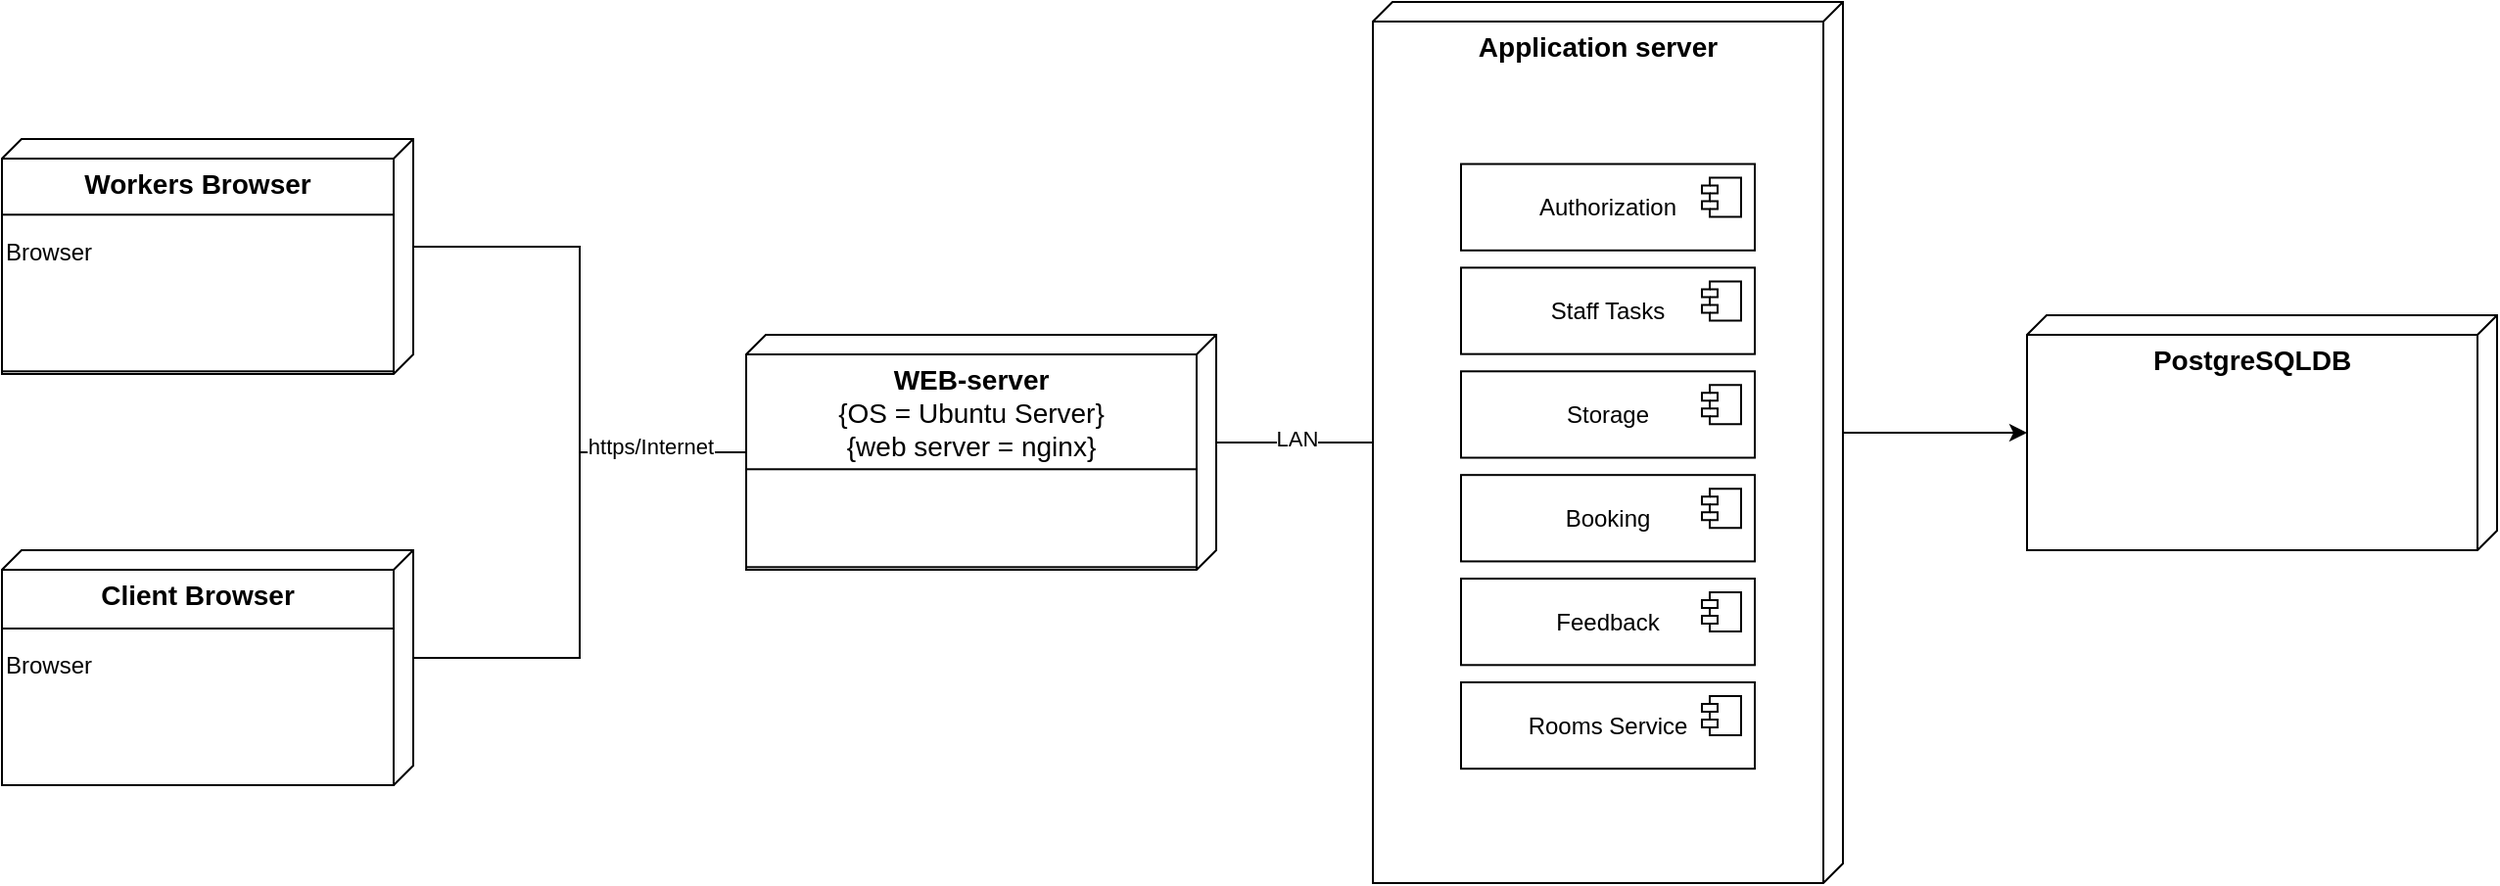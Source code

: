 <mxfile version="22.1.9" type="device">
  <diagram name="Страница — 1" id="oFiIXjNsyDwImWtT9eCz">
    <mxGraphModel dx="1412" dy="737" grid="1" gridSize="10" guides="1" tooltips="1" connect="1" arrows="1" fold="1" page="1" pageScale="1" pageWidth="3300" pageHeight="2339" math="0" shadow="0">
      <root>
        <mxCell id="0" />
        <mxCell id="1" parent="0" />
        <mxCell id="FpbdKxaoznBfLcVYZu0W-26" style="edgeStyle=orthogonalEdgeStyle;rounded=0;orthogonalLoop=1;jettySize=auto;html=1;exitX=0;exitY=0;exitDx=55;exitDy=0;exitPerimeter=0;endArrow=none;endFill=0;" edge="1" parent="1" source="FpbdKxaoznBfLcVYZu0W-1" target="FpbdKxaoznBfLcVYZu0W-4">
          <mxGeometry relative="1" as="geometry" />
        </mxCell>
        <mxCell id="FpbdKxaoznBfLcVYZu0W-27" value="LAN" style="edgeLabel;html=1;align=center;verticalAlign=middle;resizable=0;points=[];" vertex="1" connectable="0" parent="FpbdKxaoznBfLcVYZu0W-26">
          <mxGeometry x="0.025" y="2" relative="1" as="geometry">
            <mxPoint as="offset" />
          </mxGeometry>
        </mxCell>
        <mxCell id="FpbdKxaoznBfLcVYZu0W-1" value="&lt;font style=&quot;font-size: 14px;&quot;&gt;&lt;b&gt;WEB-server&lt;/b&gt;&lt;br&gt;{OS = Ubuntu Server}&lt;br&gt;{web server = nginx}&lt;br&gt;&lt;/font&gt;" style="verticalAlign=top;align=center;spacingTop=8;spacingLeft=2;spacingRight=12;shape=cube;size=10;direction=south;fontStyle=0;html=1;whiteSpace=wrap;container=1;" vertex="1" parent="1">
          <mxGeometry x="590" y="340" width="240" height="120" as="geometry" />
        </mxCell>
        <mxCell id="FpbdKxaoznBfLcVYZu0W-31" value="" style="html=1;whiteSpace=wrap;" vertex="1" parent="FpbdKxaoznBfLcVYZu0W-1">
          <mxGeometry y="68.65" width="230" height="50" as="geometry" />
        </mxCell>
        <mxCell id="FpbdKxaoznBfLcVYZu0W-23" style="edgeStyle=orthogonalEdgeStyle;rounded=0;orthogonalLoop=1;jettySize=auto;html=1;exitX=0;exitY=0;exitDx=55;exitDy=0;exitPerimeter=0;endArrow=none;endFill=0;" edge="1" parent="1" source="FpbdKxaoznBfLcVYZu0W-2" target="FpbdKxaoznBfLcVYZu0W-1">
          <mxGeometry relative="1" as="geometry" />
        </mxCell>
        <mxCell id="FpbdKxaoznBfLcVYZu0W-2" value="&lt;font style=&quot;font-size: 14px;&quot;&gt;&lt;b&gt;Workers Browser&lt;/b&gt;&lt;/font&gt;" style="verticalAlign=top;align=center;spacingTop=8;spacingLeft=2;spacingRight=12;shape=cube;size=10;direction=south;fontStyle=0;html=1;whiteSpace=wrap;container=1;" vertex="1" parent="1">
          <mxGeometry x="210" y="240" width="210" height="120" as="geometry" />
        </mxCell>
        <mxCell id="FpbdKxaoznBfLcVYZu0W-33" value="Browser&lt;br&gt;&lt;br&gt;&lt;br&gt;&lt;br&gt;" style="html=1;whiteSpace=wrap;align=left;" vertex="1" parent="FpbdKxaoznBfLcVYZu0W-2">
          <mxGeometry y="38.65" width="200" height="80" as="geometry" />
        </mxCell>
        <mxCell id="FpbdKxaoznBfLcVYZu0W-24" style="edgeStyle=orthogonalEdgeStyle;rounded=0;orthogonalLoop=1;jettySize=auto;html=1;exitX=0;exitY=0;exitDx=55;exitDy=0;exitPerimeter=0;endArrow=none;endFill=0;" edge="1" parent="1" source="FpbdKxaoznBfLcVYZu0W-3" target="FpbdKxaoznBfLcVYZu0W-1">
          <mxGeometry relative="1" as="geometry" />
        </mxCell>
        <mxCell id="FpbdKxaoznBfLcVYZu0W-25" value="https/Internet" style="edgeLabel;html=1;align=center;verticalAlign=middle;resizable=0;points=[];" vertex="1" connectable="0" parent="FpbdKxaoznBfLcVYZu0W-24">
          <mxGeometry x="0.644" y="3" relative="1" as="geometry">
            <mxPoint as="offset" />
          </mxGeometry>
        </mxCell>
        <mxCell id="FpbdKxaoznBfLcVYZu0W-3" value="&lt;font style=&quot;font-size: 14px;&quot;&gt;&lt;b&gt;Client Browser&lt;/b&gt;&lt;/font&gt;" style="verticalAlign=top;align=center;spacingTop=8;spacingLeft=2;spacingRight=12;shape=cube;size=10;direction=south;fontStyle=0;html=1;whiteSpace=wrap;container=1;" vertex="1" parent="1">
          <mxGeometry x="210" y="450" width="210" height="120" as="geometry" />
        </mxCell>
        <mxCell id="FpbdKxaoznBfLcVYZu0W-32" value="Browser&lt;br&gt;&lt;br&gt;&lt;br&gt;&lt;br&gt;" style="html=1;whiteSpace=wrap;align=left;" vertex="1" parent="FpbdKxaoznBfLcVYZu0W-3">
          <mxGeometry y="40" width="200" height="80" as="geometry" />
        </mxCell>
        <mxCell id="FpbdKxaoznBfLcVYZu0W-28" style="edgeStyle=orthogonalEdgeStyle;rounded=0;orthogonalLoop=1;jettySize=auto;html=1;exitX=0;exitY=0;exitDx=220;exitDy=0;exitPerimeter=0;endArrow=classic;endFill=1;" edge="1" parent="1" source="FpbdKxaoznBfLcVYZu0W-4" target="FpbdKxaoznBfLcVYZu0W-22">
          <mxGeometry relative="1" as="geometry" />
        </mxCell>
        <mxCell id="FpbdKxaoznBfLcVYZu0W-4" value="&lt;font style=&quot;font-size: 14px;&quot;&gt;&lt;b&gt;Application server&lt;/b&gt;&lt;br&gt;&lt;/font&gt;" style="verticalAlign=top;align=center;spacingTop=8;spacingLeft=2;spacingRight=12;shape=cube;size=10;direction=south;fontStyle=0;html=1;whiteSpace=wrap;container=1;" vertex="1" parent="1">
          <mxGeometry x="910" y="170" width="240" height="450" as="geometry" />
        </mxCell>
        <mxCell id="FpbdKxaoznBfLcVYZu0W-7" value="Authorization" style="html=1;dropTarget=0;whiteSpace=wrap;" vertex="1" parent="FpbdKxaoznBfLcVYZu0W-4">
          <mxGeometry x="45" y="82.765" width="150" height="44.118" as="geometry" />
        </mxCell>
        <mxCell id="FpbdKxaoznBfLcVYZu0W-8" value="" style="shape=module;jettyWidth=8;jettyHeight=4;" vertex="1" parent="FpbdKxaoznBfLcVYZu0W-7">
          <mxGeometry x="1" width="20" height="20" relative="1" as="geometry">
            <mxPoint x="-27" y="7" as="offset" />
          </mxGeometry>
        </mxCell>
        <mxCell id="FpbdKxaoznBfLcVYZu0W-9" value="Staff Tasks" style="html=1;dropTarget=0;whiteSpace=wrap;" vertex="1" parent="FpbdKxaoznBfLcVYZu0W-4">
          <mxGeometry x="45" y="135.706" width="150" height="44.118" as="geometry" />
        </mxCell>
        <mxCell id="FpbdKxaoznBfLcVYZu0W-10" value="" style="shape=module;jettyWidth=8;jettyHeight=4;" vertex="1" parent="FpbdKxaoznBfLcVYZu0W-9">
          <mxGeometry x="1" width="20" height="20" relative="1" as="geometry">
            <mxPoint x="-27" y="7" as="offset" />
          </mxGeometry>
        </mxCell>
        <mxCell id="FpbdKxaoznBfLcVYZu0W-11" value="Storage" style="html=1;dropTarget=0;whiteSpace=wrap;" vertex="1" parent="FpbdKxaoznBfLcVYZu0W-4">
          <mxGeometry x="45" y="188.647" width="150" height="44.118" as="geometry" />
        </mxCell>
        <mxCell id="FpbdKxaoznBfLcVYZu0W-12" value="" style="shape=module;jettyWidth=8;jettyHeight=4;" vertex="1" parent="FpbdKxaoznBfLcVYZu0W-11">
          <mxGeometry x="1" width="20" height="20" relative="1" as="geometry">
            <mxPoint x="-27" y="7" as="offset" />
          </mxGeometry>
        </mxCell>
        <mxCell id="FpbdKxaoznBfLcVYZu0W-13" value="Booking" style="html=1;dropTarget=0;whiteSpace=wrap;" vertex="1" parent="FpbdKxaoznBfLcVYZu0W-4">
          <mxGeometry x="45" y="241.588" width="150" height="44.118" as="geometry" />
        </mxCell>
        <mxCell id="FpbdKxaoznBfLcVYZu0W-14" value="" style="shape=module;jettyWidth=8;jettyHeight=4;" vertex="1" parent="FpbdKxaoznBfLcVYZu0W-13">
          <mxGeometry x="1" width="20" height="20" relative="1" as="geometry">
            <mxPoint x="-27" y="7" as="offset" />
          </mxGeometry>
        </mxCell>
        <mxCell id="FpbdKxaoznBfLcVYZu0W-15" value="Feedback" style="html=1;dropTarget=0;whiteSpace=wrap;" vertex="1" parent="FpbdKxaoznBfLcVYZu0W-4">
          <mxGeometry x="45" y="294.529" width="150" height="44.118" as="geometry" />
        </mxCell>
        <mxCell id="FpbdKxaoznBfLcVYZu0W-16" value="" style="shape=module;jettyWidth=8;jettyHeight=4;" vertex="1" parent="FpbdKxaoznBfLcVYZu0W-15">
          <mxGeometry x="1" width="20" height="20" relative="1" as="geometry">
            <mxPoint x="-27" y="7" as="offset" />
          </mxGeometry>
        </mxCell>
        <mxCell id="FpbdKxaoznBfLcVYZu0W-17" value="Rooms Service" style="html=1;dropTarget=0;whiteSpace=wrap;" vertex="1" parent="FpbdKxaoznBfLcVYZu0W-4">
          <mxGeometry x="45" y="347.471" width="150" height="44.118" as="geometry" />
        </mxCell>
        <mxCell id="FpbdKxaoznBfLcVYZu0W-18" value="" style="shape=module;jettyWidth=8;jettyHeight=4;" vertex="1" parent="FpbdKxaoznBfLcVYZu0W-17">
          <mxGeometry x="1" width="20" height="20" relative="1" as="geometry">
            <mxPoint x="-27" y="7" as="offset" />
          </mxGeometry>
        </mxCell>
        <mxCell id="FpbdKxaoznBfLcVYZu0W-22" value="&lt;font style=&quot;font-size: 14px;&quot;&gt;&lt;b&gt;PostgreSQLDB&lt;/b&gt;&lt;br&gt;&lt;/font&gt;" style="verticalAlign=top;align=center;spacingTop=8;spacingLeft=2;spacingRight=12;shape=cube;size=10;direction=south;fontStyle=0;html=1;whiteSpace=wrap;" vertex="1" parent="1">
          <mxGeometry x="1244" y="330" width="240" height="120" as="geometry" />
        </mxCell>
      </root>
    </mxGraphModel>
  </diagram>
</mxfile>
